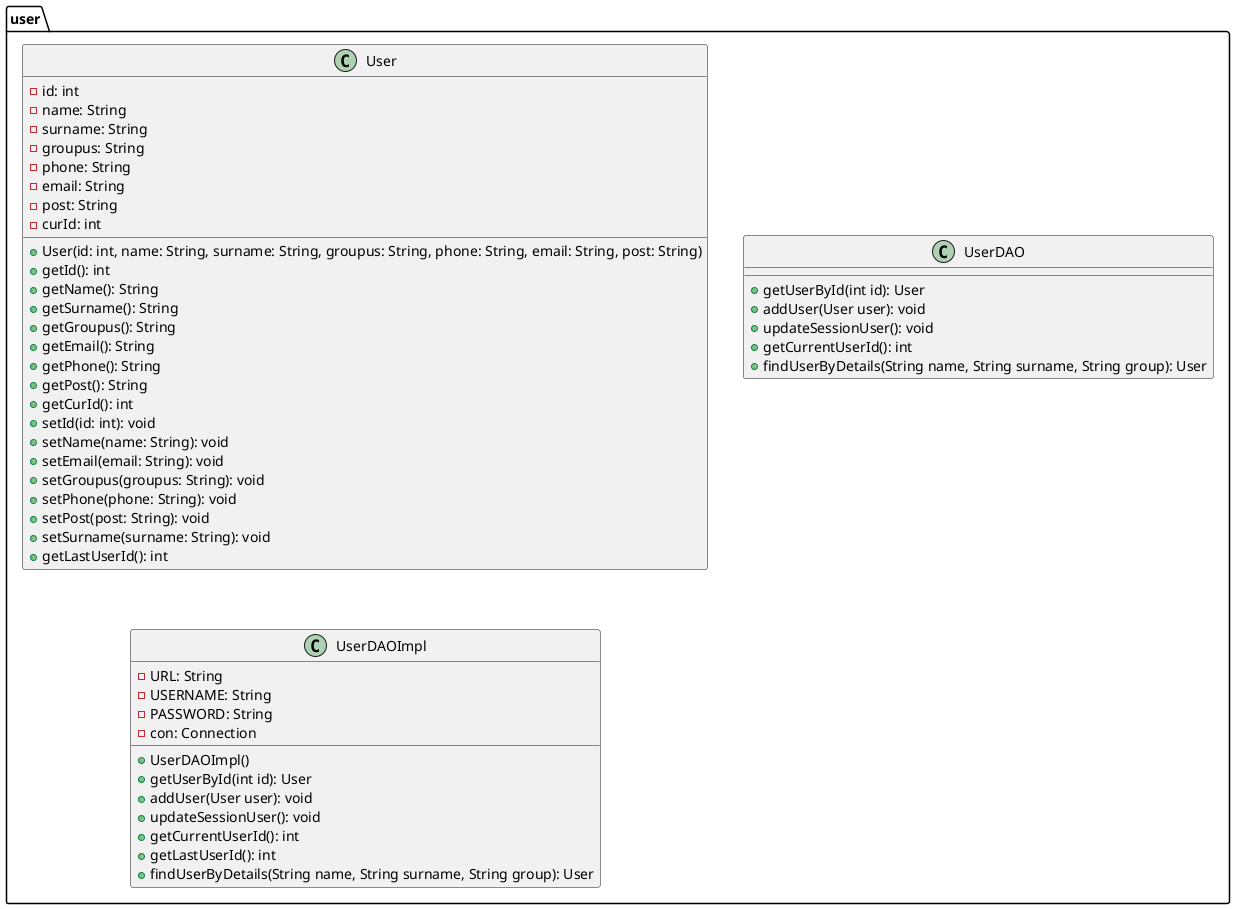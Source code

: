 @startuml

package user {
    class User {
        - id: int
        - name: String
        - surname: String
        - groupus: String
        - phone: String
        - email: String
        - post: String
        - curId: int
        + User(id: int, name: String, surname: String, groupus: String, phone: String, email: String, post: String)
        + getId(): int
        + getName(): String
        + getSurname(): String
        + getGroupus(): String
        + getEmail(): String
        + getPhone(): String
        + getPost(): String
        + getCurId(): int
        + setId(id: int): void
        + setName(name: String): void
        + setEmail(email: String): void
        + setGroupus(groupus: String): void
        + setPhone(phone: String): void
        + setPost(post: String): void
        + setSurname(surname: String): void
        + getLastUserId(): int
    }

    class UserDAO {
        + getUserById(int id): User
        + addUser(User user): void
        + updateSessionUser(): void
        + getCurrentUserId(): int
        + findUserByDetails(String name, String surname, String group): User
    }

    class UserDAOImpl {
        - URL: String
        - USERNAME: String
        - PASSWORD: String
        - con: Connection
        + UserDAOImpl()
        + getUserById(int id): User
        + addUser(User user): void
        + updateSessionUser(): void
        + getCurrentUserId(): int
        + getLastUserId(): int
        + findUserByDetails(String name, String surname, String group): User
    }
}

@enduml